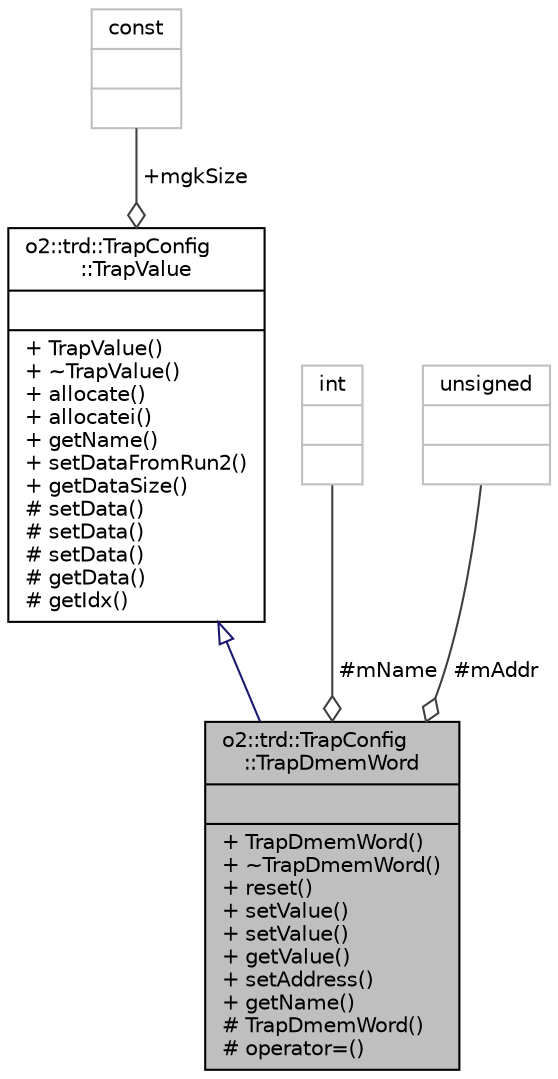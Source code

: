 digraph "o2::trd::TrapConfig::TrapDmemWord"
{
 // INTERACTIVE_SVG=YES
  bgcolor="transparent";
  edge [fontname="Helvetica",fontsize="10",labelfontname="Helvetica",labelfontsize="10"];
  node [fontname="Helvetica",fontsize="10",shape=record];
  Node1 [label="{o2::trd::TrapConfig\l::TrapDmemWord\n||+ TrapDmemWord()\l+ ~TrapDmemWord()\l+ reset()\l+ setValue()\l+ setValue()\l+ getValue()\l+ setAddress()\l+ getName()\l# TrapDmemWord()\l# operator=()\l}",height=0.2,width=0.4,color="black", fillcolor="grey75", style="filled", fontcolor="black"];
  Node2 -> Node1 [dir="back",color="midnightblue",fontsize="10",style="solid",arrowtail="onormal",fontname="Helvetica"];
  Node2 [label="{o2::trd::TrapConfig\l::TrapValue\n||+ TrapValue()\l+ ~TrapValue()\l+ allocate()\l+ allocatei()\l+ getName()\l+ setDataFromRun2()\l+ getDataSize()\l# setData()\l# setData()\l# setData()\l# getData()\l# getIdx()\l}",height=0.2,width=0.4,color="black",URL="$d0/dbb/classo2_1_1trd_1_1TrapConfig_1_1TrapValue.html"];
  Node3 -> Node2 [color="grey25",fontsize="10",style="solid",label=" +mgkSize" ,arrowhead="odiamond",fontname="Helvetica"];
  Node3 [label="{const\n||}",height=0.2,width=0.4,color="grey75"];
  Node4 -> Node1 [color="grey25",fontsize="10",style="solid",label=" #mName" ,arrowhead="odiamond",fontname="Helvetica"];
  Node4 [label="{int\n||}",height=0.2,width=0.4,color="grey75"];
  Node5 -> Node1 [color="grey25",fontsize="10",style="solid",label=" #mAddr" ,arrowhead="odiamond",fontname="Helvetica"];
  Node5 [label="{unsigned\n||}",height=0.2,width=0.4,color="grey75"];
}
